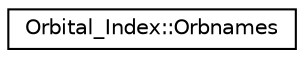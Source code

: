 digraph "Graphical Class Hierarchy"
{
  edge [fontname="Helvetica",fontsize="10",labelfontname="Helvetica",labelfontsize="10"];
  node [fontname="Helvetica",fontsize="10",shape=record];
  rankdir="LR";
  Node1 [label="Orbital_Index::Orbnames",height=0.2,width=0.4,color="black", fillcolor="white", style="filled",URL="$classOrbital__Index_1_1Orbnames.html",tooltip="Names of orbitals. "];
}
